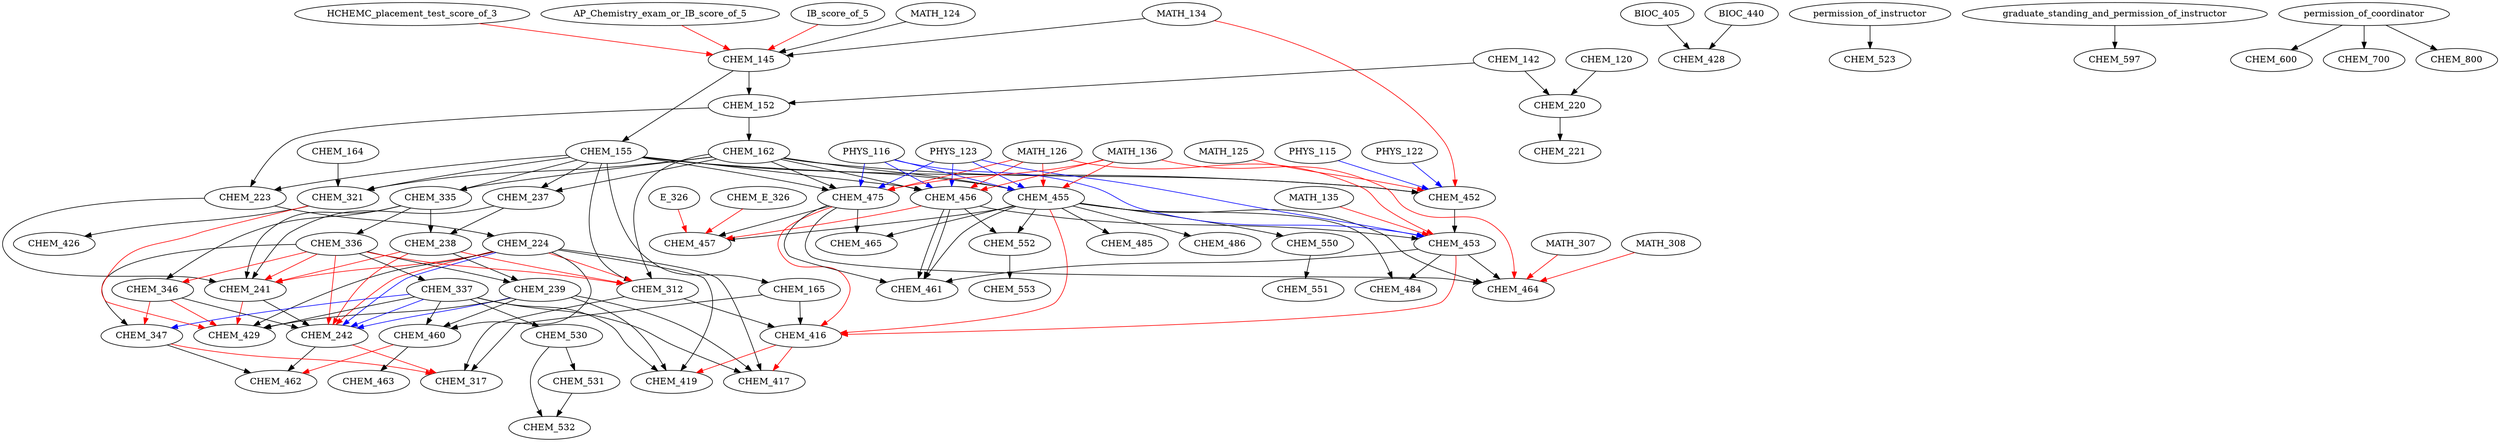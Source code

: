 digraph G {
    edge [color=black];
    MATH_124 -> CHEM_145;
    MATH_134 -> CHEM_145;
    edge [color=red];
    HCHEMC_placement_test_score_of_3 -> CHEM_145;
    AP_Chemistry_exam_or_IB_score_of_5 -> CHEM_145;
    IB_score_of_5 -> CHEM_145;
    edge [color=black];
    CHEM_142 -> CHEM_152;
    CHEM_145 -> CHEM_152;
    edge [color=black];
    CHEM_145 -> CHEM_155;
    edge [color=black];
    CHEM_152 -> CHEM_162;
    edge [color=black];
    CHEM_155 -> CHEM_165;
    edge [color=black];
    CHEM_120 -> CHEM_220;
    CHEM_142 -> CHEM_220;
    edge [color=black];
    CHEM_220 -> CHEM_221;
    edge [color=black];
    CHEM_152 -> CHEM_223;
    CHEM_155 -> CHEM_223;
    edge [color=black];
    CHEM_223 -> CHEM_224;
    edge [color=black];
    CHEM_155 -> CHEM_237;
    CHEM_162 -> CHEM_237;
    edge [color=black];
    CHEM_237 -> CHEM_238;
    CHEM_335 -> CHEM_238;
    edge [color=black];
    CHEM_238 -> CHEM_239;
    CHEM_336 -> CHEM_239;
    edge [color=black];
    CHEM_223 -> CHEM_241;
    CHEM_237 -> CHEM_241;
    CHEM_335 -> CHEM_241;
    edge [color=red];
    CHEM_224 -> CHEM_241;
    CHEM_238 -> CHEM_241;
    CHEM_336 -> CHEM_241;
    edge [color=black];
    CHEM_241 -> CHEM_242;
    CHEM_346 -> CHEM_242;
    edge [color=red];
    CHEM_224 -> CHEM_242;
    CHEM_238 -> CHEM_242;
    CHEM_336 -> CHEM_242;
    edge [color=blue];
    CHEM_224 -> CHEM_242;
    CHEM_239 -> CHEM_242;
    CHEM_337 -> CHEM_242;
    edge [color=black];
    CHEM_155 -> CHEM_312;
    CHEM_162 -> CHEM_312;
    edge [color=red];
    CHEM_224 -> CHEM_312;
    CHEM_238 -> CHEM_312;
    CHEM_336 -> CHEM_312;
    edge [color=black];
    CHEM_165 -> CHEM_317;
    CHEM_312 -> CHEM_317;
    edge [color=red];
    CHEM_242 -> CHEM_317;
    CHEM_347 -> CHEM_317;
    edge [color=black];
    CHEM_155 -> CHEM_321;
    CHEM_162 -> CHEM_321;
    CHEM_164 -> CHEM_321;
    edge [color=black];
    CHEM_155 -> CHEM_335;
    CHEM_162 -> CHEM_335;
    edge [color=black];
    CHEM_335 -> CHEM_336;
    edge [color=black];
    CHEM_336 -> CHEM_337;
    edge [color=black];
    CHEM_335 -> CHEM_346;
    edge [color=red];
    CHEM_336 -> CHEM_346;
    edge [color=black];
    CHEM_336 -> CHEM_347;
    edge [color=red];
    CHEM_346 -> CHEM_347;
    edge [color=blue];
    CHEM_337 -> CHEM_347;
    edge [color=black];
    CHEM_165 -> CHEM_416;
    CHEM_312 -> CHEM_416;
    edge [color=red];
    CHEM_453 -> CHEM_416;
    CHEM_455 -> CHEM_416;
    CHEM_475 -> CHEM_416;
    edge [color=black];
    CHEM_224 -> CHEM_417;
    CHEM_239 -> CHEM_417;
    CHEM_337 -> CHEM_417;
    edge [color=red];
    CHEM_416 -> CHEM_417;
    edge [color=black];
    CHEM_224 -> CHEM_419;
    CHEM_239 -> CHEM_419;
    CHEM_337 -> CHEM_419;
    edge [color=red];
    CHEM_416 -> CHEM_419;
    edge [color=black];
    CHEM_321 -> CHEM_426;
    edge [color=black];
    BIOC_405 -> CHEM_428;
    BIOC_440 -> CHEM_428;
    edge [color=black];
    CHEM_224 -> CHEM_429;
    CHEM_239 -> CHEM_429;
    CHEM_337 -> CHEM_429;
    edge [color=red];
    CHEM_241 -> CHEM_429;
    CHEM_321 -> CHEM_429;
    CHEM_346 -> CHEM_429;
    edge [color=black];
    CHEM_155 -> CHEM_452;
    CHEM_162 -> CHEM_452;
    edge [color=red];
    MATH_125 -> CHEM_452;
    MATH_134 -> CHEM_452;
    edge [color=blue];
    PHYS_115 -> CHEM_452;
    PHYS_122 -> CHEM_452;
    edge [color=black];
    CHEM_452 -> CHEM_453;
    CHEM_456 -> CHEM_453;
    edge [color=red];
    MATH_126 -> CHEM_453;
    MATH_135 -> CHEM_453;
    edge [color=blue];
    PHYS_116 -> CHEM_453;
    PHYS_123 -> CHEM_453;
    edge [color=black];
    CHEM_155 -> CHEM_455;
    CHEM_162 -> CHEM_455;
    edge [color=red];
    MATH_126 -> CHEM_455;
    MATH_136 -> CHEM_455;
    edge [color=blue];
    PHYS_116 -> CHEM_455;
    PHYS_123 -> CHEM_455;
    edge [color=black];
    CHEM_155 -> CHEM_456;
    CHEM_162 -> CHEM_456;
    edge [color=red];
    MATH_126 -> CHEM_456;
    MATH_136 -> CHEM_456;
    edge [color=blue];
    PHYS_116 -> CHEM_456;
    PHYS_123 -> CHEM_456;
    edge [color=black];
    CHEM_455 -> CHEM_457;
    CHEM_475 -> CHEM_457;
    edge [color=red];
    CHEM_456 -> CHEM_457;
    CHEM_E_326 -> CHEM_457;
    E_326 -> CHEM_457;
    edge [color=black];
    CHEM_224 -> CHEM_460;
    CHEM_239 -> CHEM_460;
    CHEM_337 -> CHEM_460;
    edge [color=black];
    CHEM_453 -> CHEM_461;
    CHEM_455 -> CHEM_461;
    CHEM_456 -> CHEM_461;
    CHEM_456 -> CHEM_461;
    CHEM_475 -> CHEM_461;
    edge [color=black];
    CHEM_242 -> CHEM_462;
    CHEM_347 -> CHEM_462;
    edge [color=red];
    CHEM_460 -> CHEM_462;
    edge [color=black];
    CHEM_460 -> CHEM_463;
    edge [color=black];
    CHEM_453 -> CHEM_464;
    CHEM_455 -> CHEM_464;
    CHEM_475 -> CHEM_464;
    edge [color=red];
    MATH_136 -> CHEM_464;
    MATH_307 -> CHEM_464;
    MATH_308 -> CHEM_464;
    edge [color=black];
    CHEM_455 -> CHEM_465;
    CHEM_475 -> CHEM_465;
    edge [color=black];
    CHEM_155 -> CHEM_475;
    CHEM_162 -> CHEM_475;
    edge [color=red];
    MATH_126 -> CHEM_475;
    MATH_136 -> CHEM_475;
    edge [color=blue];
    PHYS_116 -> CHEM_475;
    PHYS_123 -> CHEM_475;
    edge [color=black];
    CHEM_453 -> CHEM_484;
    CHEM_455 -> CHEM_484;
    edge [color=black];
    CHEM_455 -> CHEM_485;
    edge [color=black];
    CHEM_455 -> CHEM_486;
    edge [color=black];
    permission_of_instructor -> CHEM_523;
    edge [color=black];
    CHEM_337 -> CHEM_530;
    edge [color=black];
    CHEM_530 -> CHEM_531;
    edge [color=black];
    CHEM_530 -> CHEM_532;
    CHEM_531 -> CHEM_532;
    edge [color=black];
    CHEM_455 -> CHEM_550;
    edge [color=black];
    CHEM_550 -> CHEM_551;
    edge [color=black];
    CHEM_455 -> CHEM_552;
    CHEM_456 -> CHEM_552;
    edge [color=black];
    CHEM_552 -> CHEM_553;
    edge [color=black];
    graduate_standing_and_permission_of_instructor -> CHEM_597;
    edge [color=black];
    permission_of_coordinator -> CHEM_600;
    edge [color=black];
    permission_of_coordinator -> CHEM_700;
    edge [color=black];
    permission_of_coordinator -> CHEM_800;
}

